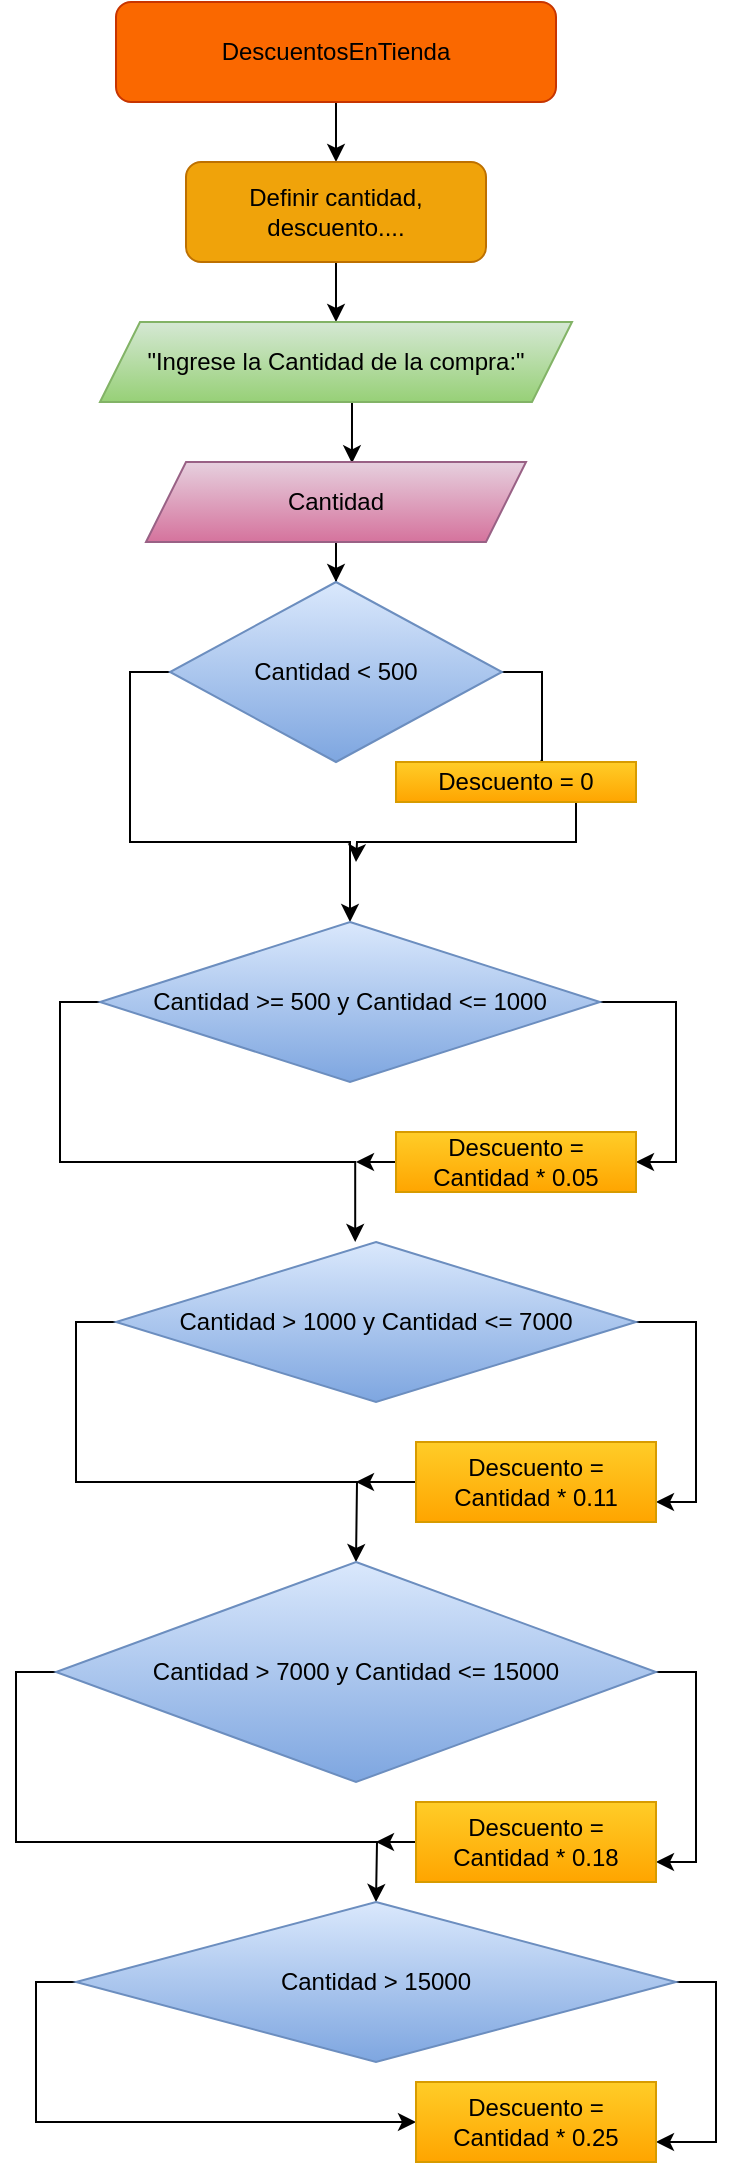 <mxfile version="21.6.8" type="device">
  <diagram name="Página-1" id="7YcOIRGZRXgjgy7jBcDp">
    <mxGraphModel dx="1909" dy="1136" grid="1" gridSize="10" guides="1" tooltips="1" connect="1" arrows="1" fold="1" page="1" pageScale="1" pageWidth="827" pageHeight="1169" math="0" shadow="0">
      <root>
        <mxCell id="0" />
        <mxCell id="1" parent="0" />
        <mxCell id="t7Y8WW1I4KfXcor4DrGR-3" style="edgeStyle=orthogonalEdgeStyle;rounded=0;orthogonalLoop=1;jettySize=auto;html=1;exitX=0.5;exitY=1;exitDx=0;exitDy=0;" edge="1" parent="1" source="t7Y8WW1I4KfXcor4DrGR-1" target="t7Y8WW1I4KfXcor4DrGR-2">
          <mxGeometry relative="1" as="geometry" />
        </mxCell>
        <mxCell id="t7Y8WW1I4KfXcor4DrGR-1" value="&lt;font style=&quot;vertical-align: inherit;&quot;&gt;&lt;font style=&quot;vertical-align: inherit;&quot;&gt;DescuentosEnTienda&lt;/font&gt;&lt;/font&gt;" style="rounded=1;whiteSpace=wrap;html=1;fillColor=#fa6800;strokeColor=#C73500;fontColor=#000000;" vertex="1" parent="1">
          <mxGeometry x="310" y="20" width="220" height="50" as="geometry" />
        </mxCell>
        <mxCell id="t7Y8WW1I4KfXcor4DrGR-6" style="edgeStyle=orthogonalEdgeStyle;rounded=0;orthogonalLoop=1;jettySize=auto;html=1;exitX=0.5;exitY=1;exitDx=0;exitDy=0;entryX=0.5;entryY=0;entryDx=0;entryDy=0;" edge="1" parent="1" source="t7Y8WW1I4KfXcor4DrGR-2" target="t7Y8WW1I4KfXcor4DrGR-4">
          <mxGeometry relative="1" as="geometry" />
        </mxCell>
        <mxCell id="t7Y8WW1I4KfXcor4DrGR-2" value="&lt;font style=&quot;vertical-align: inherit;&quot;&gt;&lt;font style=&quot;vertical-align: inherit;&quot;&gt;Definir cantidad, descuento....&lt;/font&gt;&lt;/font&gt;" style="rounded=1;whiteSpace=wrap;html=1;fillColor=#f0a30a;fontColor=#000000;strokeColor=#BD7000;" vertex="1" parent="1">
          <mxGeometry x="345" y="100" width="150" height="50" as="geometry" />
        </mxCell>
        <mxCell id="t7Y8WW1I4KfXcor4DrGR-8" style="edgeStyle=orthogonalEdgeStyle;rounded=0;orthogonalLoop=1;jettySize=auto;html=1;exitX=0.5;exitY=1;exitDx=0;exitDy=0;entryX=0.542;entryY=0.016;entryDx=0;entryDy=0;entryPerimeter=0;" edge="1" parent="1" source="t7Y8WW1I4KfXcor4DrGR-4" target="t7Y8WW1I4KfXcor4DrGR-7">
          <mxGeometry relative="1" as="geometry" />
        </mxCell>
        <mxCell id="t7Y8WW1I4KfXcor4DrGR-4" value="&quot;Ingrese la Cantidad de la compra:&quot;" style="shape=parallelogram;perimeter=parallelogramPerimeter;whiteSpace=wrap;html=1;fixedSize=1;fillColor=#d5e8d4;gradientColor=#97d077;strokeColor=#82b366;" vertex="1" parent="1">
          <mxGeometry x="302" y="180" width="236" height="40" as="geometry" />
        </mxCell>
        <mxCell id="t7Y8WW1I4KfXcor4DrGR-10" style="edgeStyle=orthogonalEdgeStyle;rounded=0;orthogonalLoop=1;jettySize=auto;html=1;exitX=0.5;exitY=1;exitDx=0;exitDy=0;" edge="1" parent="1" source="t7Y8WW1I4KfXcor4DrGR-7" target="t7Y8WW1I4KfXcor4DrGR-9">
          <mxGeometry relative="1" as="geometry" />
        </mxCell>
        <mxCell id="t7Y8WW1I4KfXcor4DrGR-7" value="Cantidad" style="shape=parallelogram;perimeter=parallelogramPerimeter;whiteSpace=wrap;html=1;fixedSize=1;fillColor=#e6d0de;gradientColor=#d5739d;strokeColor=#996185;" vertex="1" parent="1">
          <mxGeometry x="325" y="250" width="190" height="40" as="geometry" />
        </mxCell>
        <mxCell id="t7Y8WW1I4KfXcor4DrGR-12" style="edgeStyle=orthogonalEdgeStyle;rounded=0;orthogonalLoop=1;jettySize=auto;html=1;exitX=1;exitY=0.5;exitDx=0;exitDy=0;entryX=0.607;entryY=-0.1;entryDx=0;entryDy=0;entryPerimeter=0;" edge="1" parent="1" source="t7Y8WW1I4KfXcor4DrGR-9" target="t7Y8WW1I4KfXcor4DrGR-11">
          <mxGeometry relative="1" as="geometry" />
        </mxCell>
        <mxCell id="t7Y8WW1I4KfXcor4DrGR-19" style="edgeStyle=orthogonalEdgeStyle;rounded=0;orthogonalLoop=1;jettySize=auto;html=1;exitX=0;exitY=0.5;exitDx=0;exitDy=0;" edge="1" parent="1" source="t7Y8WW1I4KfXcor4DrGR-9" target="t7Y8WW1I4KfXcor4DrGR-14">
          <mxGeometry relative="1" as="geometry" />
        </mxCell>
        <mxCell id="t7Y8WW1I4KfXcor4DrGR-9" value="Cantidad &lt; 500" style="rhombus;whiteSpace=wrap;html=1;fillColor=#dae8fc;gradientColor=#7ea6e0;strokeColor=#6c8ebf;" vertex="1" parent="1">
          <mxGeometry x="337" y="310" width="166" height="90" as="geometry" />
        </mxCell>
        <mxCell id="t7Y8WW1I4KfXcor4DrGR-21" style="edgeStyle=orthogonalEdgeStyle;rounded=0;orthogonalLoop=1;jettySize=auto;html=1;exitX=0.75;exitY=1;exitDx=0;exitDy=0;" edge="1" parent="1" source="t7Y8WW1I4KfXcor4DrGR-11">
          <mxGeometry relative="1" as="geometry">
            <mxPoint x="430" y="450" as="targetPoint" />
          </mxGeometry>
        </mxCell>
        <mxCell id="t7Y8WW1I4KfXcor4DrGR-11" value="Descuento = 0" style="rounded=0;whiteSpace=wrap;html=1;fillColor=#ffcd28;gradientColor=#ffa500;strokeColor=#d79b00;" vertex="1" parent="1">
          <mxGeometry x="450" y="400" width="120" height="20" as="geometry" />
        </mxCell>
        <mxCell id="t7Y8WW1I4KfXcor4DrGR-23" style="edgeStyle=orthogonalEdgeStyle;rounded=0;orthogonalLoop=1;jettySize=auto;html=1;exitX=1;exitY=0.5;exitDx=0;exitDy=0;entryX=1;entryY=0.5;entryDx=0;entryDy=0;" edge="1" parent="1" source="t7Y8WW1I4KfXcor4DrGR-14" target="t7Y8WW1I4KfXcor4DrGR-17">
          <mxGeometry relative="1" as="geometry" />
        </mxCell>
        <mxCell id="t7Y8WW1I4KfXcor4DrGR-25" style="edgeStyle=orthogonalEdgeStyle;rounded=0;orthogonalLoop=1;jettySize=auto;html=1;exitX=0;exitY=0.5;exitDx=0;exitDy=0;entryX=0.46;entryY=0;entryDx=0;entryDy=0;entryPerimeter=0;" edge="1" parent="1" source="t7Y8WW1I4KfXcor4DrGR-14" target="t7Y8WW1I4KfXcor4DrGR-24">
          <mxGeometry relative="1" as="geometry" />
        </mxCell>
        <mxCell id="t7Y8WW1I4KfXcor4DrGR-14" value="Cantidad &gt;= 500 y Cantidad &lt;= 1000" style="rhombus;whiteSpace=wrap;html=1;fillColor=#dae8fc;gradientColor=#7ea6e0;strokeColor=#6c8ebf;" vertex="1" parent="1">
          <mxGeometry x="302" y="480" width="250" height="80" as="geometry" />
        </mxCell>
        <mxCell id="t7Y8WW1I4KfXcor4DrGR-26" style="edgeStyle=orthogonalEdgeStyle;rounded=0;orthogonalLoop=1;jettySize=auto;html=1;exitX=0;exitY=0.5;exitDx=0;exitDy=0;" edge="1" parent="1" source="t7Y8WW1I4KfXcor4DrGR-17">
          <mxGeometry relative="1" as="geometry">
            <mxPoint x="430" y="600" as="targetPoint" />
          </mxGeometry>
        </mxCell>
        <mxCell id="t7Y8WW1I4KfXcor4DrGR-17" value="Descuento = Cantidad * 0.05" style="rounded=0;whiteSpace=wrap;html=1;fillColor=#ffcd28;gradientColor=#ffa500;strokeColor=#d79b00;" vertex="1" parent="1">
          <mxGeometry x="450" y="585" width="120" height="30" as="geometry" />
        </mxCell>
        <mxCell id="t7Y8WW1I4KfXcor4DrGR-28" style="edgeStyle=orthogonalEdgeStyle;rounded=0;orthogonalLoop=1;jettySize=auto;html=1;exitX=1;exitY=0.5;exitDx=0;exitDy=0;entryX=1;entryY=0.75;entryDx=0;entryDy=0;" edge="1" parent="1" source="t7Y8WW1I4KfXcor4DrGR-24" target="t7Y8WW1I4KfXcor4DrGR-27">
          <mxGeometry relative="1" as="geometry" />
        </mxCell>
        <mxCell id="t7Y8WW1I4KfXcor4DrGR-29" style="edgeStyle=orthogonalEdgeStyle;rounded=0;orthogonalLoop=1;jettySize=auto;html=1;exitX=0;exitY=0.5;exitDx=0;exitDy=0;" edge="1" parent="1" source="t7Y8WW1I4KfXcor4DrGR-24">
          <mxGeometry relative="1" as="geometry">
            <mxPoint x="430" y="800" as="targetPoint" />
          </mxGeometry>
        </mxCell>
        <mxCell id="t7Y8WW1I4KfXcor4DrGR-24" value="Cantidad &gt; 1000 y Cantidad &lt;= 7000" style="rhombus;whiteSpace=wrap;html=1;fillColor=#dae8fc;gradientColor=#7ea6e0;strokeColor=#6c8ebf;" vertex="1" parent="1">
          <mxGeometry x="310" y="640" width="260" height="80" as="geometry" />
        </mxCell>
        <mxCell id="t7Y8WW1I4KfXcor4DrGR-30" style="edgeStyle=orthogonalEdgeStyle;rounded=0;orthogonalLoop=1;jettySize=auto;html=1;exitX=0;exitY=0.5;exitDx=0;exitDy=0;" edge="1" parent="1" source="t7Y8WW1I4KfXcor4DrGR-27">
          <mxGeometry relative="1" as="geometry">
            <mxPoint x="430" y="760" as="targetPoint" />
          </mxGeometry>
        </mxCell>
        <mxCell id="t7Y8WW1I4KfXcor4DrGR-27" value="Descuento = Cantidad * 0.11" style="rounded=0;whiteSpace=wrap;html=1;fillColor=#ffcd28;gradientColor=#ffa500;strokeColor=#d79b00;" vertex="1" parent="1">
          <mxGeometry x="460" y="740" width="120" height="40" as="geometry" />
        </mxCell>
        <mxCell id="t7Y8WW1I4KfXcor4DrGR-33" style="edgeStyle=orthogonalEdgeStyle;rounded=0;orthogonalLoop=1;jettySize=auto;html=1;exitX=1;exitY=0.5;exitDx=0;exitDy=0;entryX=1;entryY=0.75;entryDx=0;entryDy=0;" edge="1" parent="1" source="t7Y8WW1I4KfXcor4DrGR-31" target="t7Y8WW1I4KfXcor4DrGR-32">
          <mxGeometry relative="1" as="geometry" />
        </mxCell>
        <mxCell id="t7Y8WW1I4KfXcor4DrGR-34" style="edgeStyle=orthogonalEdgeStyle;rounded=0;orthogonalLoop=1;jettySize=auto;html=1;exitX=0;exitY=0.5;exitDx=0;exitDy=0;" edge="1" parent="1" source="t7Y8WW1I4KfXcor4DrGR-31">
          <mxGeometry relative="1" as="geometry">
            <mxPoint x="440" y="970.0" as="targetPoint" />
          </mxGeometry>
        </mxCell>
        <mxCell id="t7Y8WW1I4KfXcor4DrGR-31" value="Cantidad &gt; 7000 y Cantidad &lt;= 15000" style="rhombus;whiteSpace=wrap;html=1;fillColor=#dae8fc;gradientColor=#7ea6e0;strokeColor=#6c8ebf;" vertex="1" parent="1">
          <mxGeometry x="280" y="800" width="300" height="110" as="geometry" />
        </mxCell>
        <mxCell id="t7Y8WW1I4KfXcor4DrGR-35" style="edgeStyle=orthogonalEdgeStyle;rounded=0;orthogonalLoop=1;jettySize=auto;html=1;exitX=0;exitY=0.5;exitDx=0;exitDy=0;" edge="1" parent="1" source="t7Y8WW1I4KfXcor4DrGR-32">
          <mxGeometry relative="1" as="geometry">
            <mxPoint x="440" y="939.538" as="targetPoint" />
          </mxGeometry>
        </mxCell>
        <mxCell id="t7Y8WW1I4KfXcor4DrGR-32" value="Descuento = Cantidad * 0.18" style="rounded=0;whiteSpace=wrap;html=1;fillColor=#ffcd28;gradientColor=#ffa500;strokeColor=#d79b00;" vertex="1" parent="1">
          <mxGeometry x="460" y="920" width="120" height="40" as="geometry" />
        </mxCell>
        <mxCell id="t7Y8WW1I4KfXcor4DrGR-38" style="edgeStyle=orthogonalEdgeStyle;rounded=0;orthogonalLoop=1;jettySize=auto;html=1;exitX=0;exitY=0.5;exitDx=0;exitDy=0;entryX=0;entryY=0.5;entryDx=0;entryDy=0;" edge="1" parent="1" source="t7Y8WW1I4KfXcor4DrGR-36" target="t7Y8WW1I4KfXcor4DrGR-37">
          <mxGeometry relative="1" as="geometry" />
        </mxCell>
        <mxCell id="t7Y8WW1I4KfXcor4DrGR-40" style="edgeStyle=orthogonalEdgeStyle;rounded=0;orthogonalLoop=1;jettySize=auto;html=1;exitX=1;exitY=0.5;exitDx=0;exitDy=0;entryX=1;entryY=0.75;entryDx=0;entryDy=0;" edge="1" parent="1" source="t7Y8WW1I4KfXcor4DrGR-36" target="t7Y8WW1I4KfXcor4DrGR-37">
          <mxGeometry relative="1" as="geometry" />
        </mxCell>
        <mxCell id="t7Y8WW1I4KfXcor4DrGR-36" value="Cantidad &gt; 15000" style="rhombus;whiteSpace=wrap;html=1;fillColor=#dae8fc;gradientColor=#7ea6e0;strokeColor=#6c8ebf;" vertex="1" parent="1">
          <mxGeometry x="290" y="970" width="300" height="80" as="geometry" />
        </mxCell>
        <mxCell id="t7Y8WW1I4KfXcor4DrGR-37" value="Descuento = Cantidad * 0.25" style="rounded=0;whiteSpace=wrap;html=1;fillColor=#ffcd28;gradientColor=#ffa500;strokeColor=#d79b00;" vertex="1" parent="1">
          <mxGeometry x="460" y="1060" width="120" height="40" as="geometry" />
        </mxCell>
      </root>
    </mxGraphModel>
  </diagram>
</mxfile>
